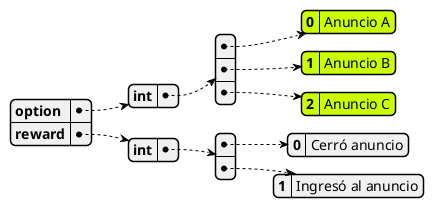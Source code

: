 @startjson
#highlight "option" / "int" / "0" / "0"
#highlight "option" / "int" / "1" / "1"
#highlight "option" / "int" / "2" / "2"

{
    "option": { "int": [{"0": "Anuncio A"},{"1": "Anuncio B"},{"2": "Anuncio C"}]},
    "reward": { "int": [{"0": "Cerró anuncio"},{"1": "Ingresó al anuncio"}]}
}
@endjson
